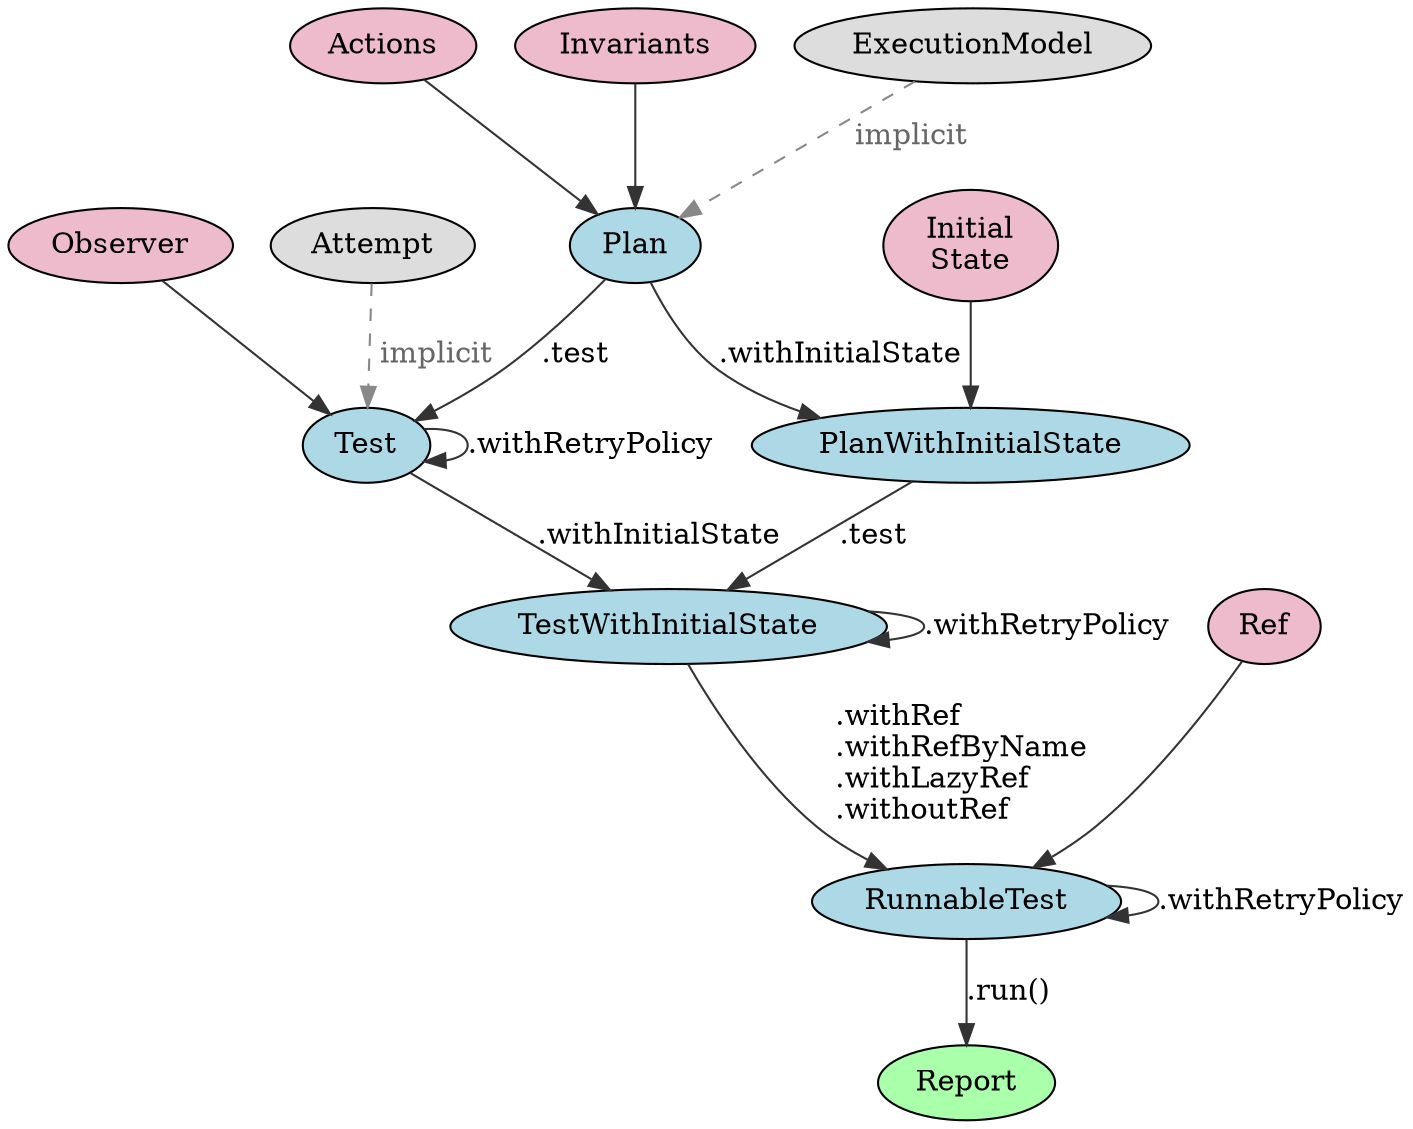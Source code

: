 digraph G {
edge[color="#333333"]

// Provided by user
{ node[style=filled fillcolor="#eebbcc"]
  a [label="Actions"]
  i [label="Invariants"]
  is [label="Initial\nState"]
  o [label="Observer"]
  ref [label="Ref"]
}

// Nearly always provided automatically
{ node[style=filled fillcolor="#dddddd"]
  r [label="Attempt"]
  em [label="ExecutionModel"]
}


// Aggregation types
{ node[style=filled fillcolor=lightblue]
  plan [label="Plan"]
  planS [label="PlanWithInitialState"]
  test [label="Test"]
  testS [label="TestWithInitialState"]
  testR [label="RunnableTest"]
}

run [label="Report" style=filled fillcolor="#aaffaa"]

{edge[style=dashed color="#888888" fontcolor="#666666" label=" implicit"]
r -> test
em -> plan
}

a,i -> plan
is -> planS
o -> test
plan -> planS [label=".withInitialState"]
plan -> test [label=".test"]
planS -> testS [label=".test"]
test -> testS [label=".withInitialState"]

ref -> testR
testS -> testR [label="  .withRef\l  .withRefByName\l  .withLazyRef\l  .withoutRef\l"]
testR -> run [label=".run()"]

test -> test [label=".withRetryPolicy"]
testS -> testS [label=".withRetryPolicy"]
testR -> testR [label=".withRetryPolicy"]
}
